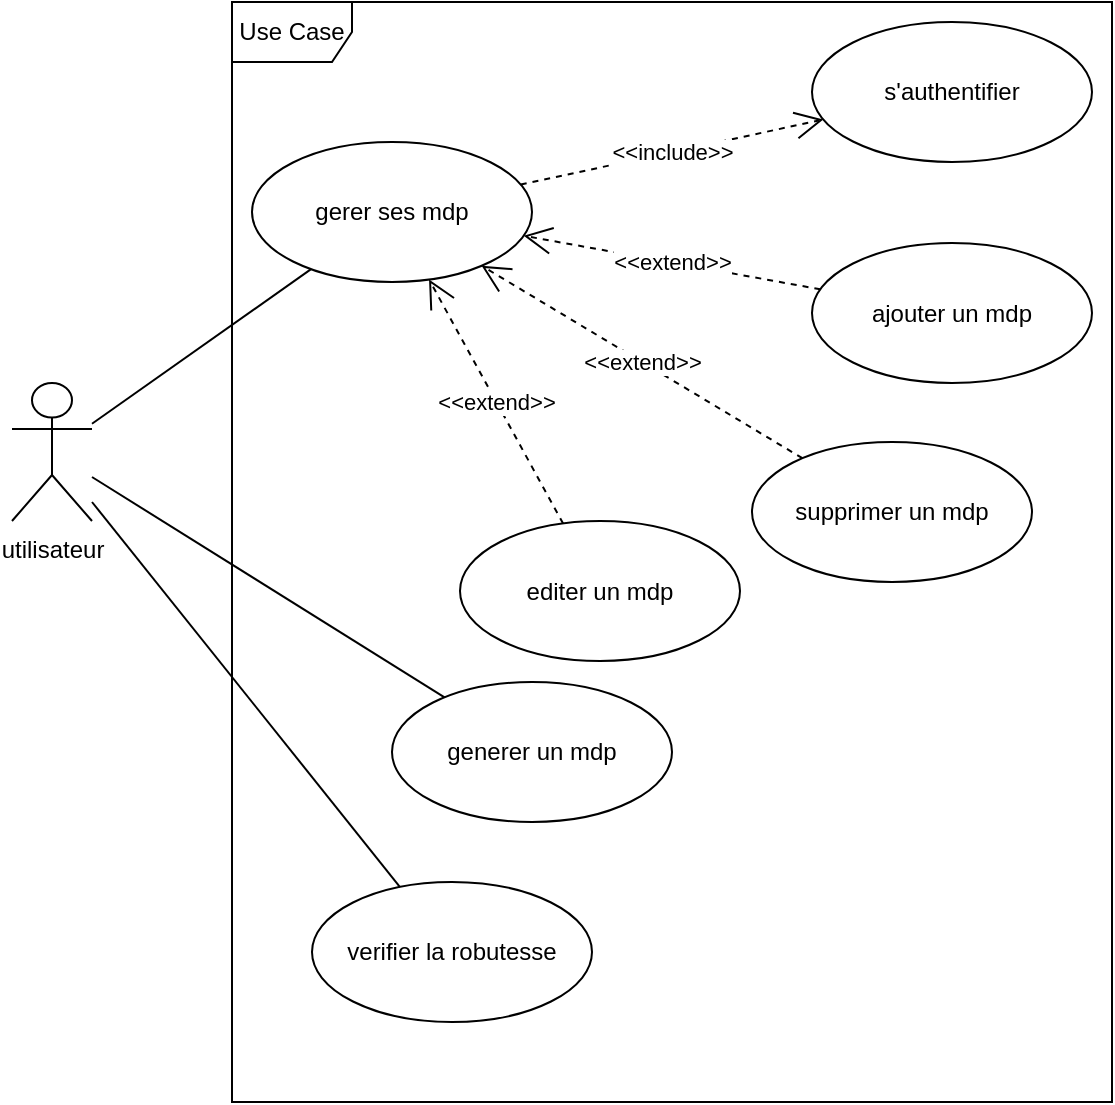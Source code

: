 <mxfile version="20.5.3" type="github">
  <diagram id="EZfjlVm1F-sVhCLYg_BL" name="Page-1">
    <mxGraphModel dx="782" dy="436" grid="1" gridSize="10" guides="1" tooltips="1" connect="1" arrows="1" fold="1" page="1" pageScale="1" pageWidth="827" pageHeight="1169" math="0" shadow="0">
      <root>
        <mxCell id="0" />
        <mxCell id="1" parent="0" />
        <mxCell id="ndePbhPjDnnVmBp4KooU-1" value="Use Case" style="shape=umlFrame;whiteSpace=wrap;html=1;" vertex="1" parent="1">
          <mxGeometry x="500" y="160" width="440" height="550" as="geometry" />
        </mxCell>
        <mxCell id="ndePbhPjDnnVmBp4KooU-2" value="s&#39;authentifier" style="ellipse;whiteSpace=wrap;html=1;" vertex="1" parent="1">
          <mxGeometry x="790" y="170" width="140" height="70" as="geometry" />
        </mxCell>
        <mxCell id="ndePbhPjDnnVmBp4KooU-3" value="ajouter un mdp" style="ellipse;whiteSpace=wrap;html=1;" vertex="1" parent="1">
          <mxGeometry x="790" y="280.5" width="140" height="70" as="geometry" />
        </mxCell>
        <mxCell id="ndePbhPjDnnVmBp4KooU-4" value="editer un mdp" style="ellipse;whiteSpace=wrap;html=1;" vertex="1" parent="1">
          <mxGeometry x="614" y="419.5" width="140" height="70" as="geometry" />
        </mxCell>
        <mxCell id="ndePbhPjDnnVmBp4KooU-5" value="supprimer un mdp" style="ellipse;whiteSpace=wrap;html=1;" vertex="1" parent="1">
          <mxGeometry x="760" y="380" width="140" height="70" as="geometry" />
        </mxCell>
        <mxCell id="ndePbhPjDnnVmBp4KooU-6" value="utilisateur" style="shape=umlActor;verticalLabelPosition=bottom;verticalAlign=top;html=1;outlineConnect=0;" vertex="1" parent="1">
          <mxGeometry x="390" y="350.5" width="40" height="69" as="geometry" />
        </mxCell>
        <mxCell id="ndePbhPjDnnVmBp4KooU-7" value="gerer ses mdp" style="ellipse;whiteSpace=wrap;html=1;" vertex="1" parent="1">
          <mxGeometry x="510" y="230" width="140" height="70" as="geometry" />
        </mxCell>
        <mxCell id="ndePbhPjDnnVmBp4KooU-8" value="&amp;lt;&amp;lt;include&amp;gt;&amp;gt;" style="endArrow=open;endSize=12;dashed=1;html=1;rounded=0;" edge="1" parent="1" source="ndePbhPjDnnVmBp4KooU-7" target="ndePbhPjDnnVmBp4KooU-2">
          <mxGeometry width="160" relative="1" as="geometry">
            <mxPoint x="690" y="240" as="sourcePoint" />
            <mxPoint x="720" y="360" as="targetPoint" />
            <Array as="points" />
          </mxGeometry>
        </mxCell>
        <mxCell id="ndePbhPjDnnVmBp4KooU-9" value="&amp;lt;&amp;lt;extend&amp;gt;&amp;gt;" style="endArrow=open;endSize=12;dashed=1;html=1;rounded=0;" edge="1" parent="1" source="ndePbhPjDnnVmBp4KooU-3" target="ndePbhPjDnnVmBp4KooU-7">
          <mxGeometry width="160" relative="1" as="geometry">
            <mxPoint x="560" y="350" as="sourcePoint" />
            <mxPoint x="720" y="350" as="targetPoint" />
          </mxGeometry>
        </mxCell>
        <mxCell id="ndePbhPjDnnVmBp4KooU-10" value="&amp;lt;&amp;lt;extend&amp;gt;&amp;gt;" style="endArrow=open;endSize=12;dashed=1;html=1;rounded=0;" edge="1" parent="1" source="ndePbhPjDnnVmBp4KooU-5" target="ndePbhPjDnnVmBp4KooU-7">
          <mxGeometry width="160" relative="1" as="geometry">
            <mxPoint x="772.719" y="398.084" as="sourcePoint" />
            <mxPoint x="641.305" y="361.895" as="targetPoint" />
            <Array as="points" />
          </mxGeometry>
        </mxCell>
        <mxCell id="ndePbhPjDnnVmBp4KooU-11" value="&amp;lt;&amp;lt;extend&amp;gt;&amp;gt;" style="endArrow=open;endSize=12;dashed=1;html=1;rounded=0;" edge="1" parent="1" source="ndePbhPjDnnVmBp4KooU-4" target="ndePbhPjDnnVmBp4KooU-7">
          <mxGeometry width="160" relative="1" as="geometry">
            <mxPoint x="700.03" y="440.357" as="sourcePoint" />
            <mxPoint x="650.101" y="269.634" as="targetPoint" />
            <Array as="points" />
          </mxGeometry>
        </mxCell>
        <mxCell id="ndePbhPjDnnVmBp4KooU-12" value="generer un mdp" style="ellipse;whiteSpace=wrap;html=1;" vertex="1" parent="1">
          <mxGeometry x="580" y="500" width="140" height="70" as="geometry" />
        </mxCell>
        <mxCell id="ndePbhPjDnnVmBp4KooU-13" value="verifier la robutesse" style="ellipse;whiteSpace=wrap;html=1;" vertex="1" parent="1">
          <mxGeometry x="540" y="600" width="140" height="70" as="geometry" />
        </mxCell>
        <mxCell id="ndePbhPjDnnVmBp4KooU-14" value="" style="endArrow=none;html=1;rounded=0;" edge="1" parent="1" source="ndePbhPjDnnVmBp4KooU-6" target="ndePbhPjDnnVmBp4KooU-7">
          <mxGeometry width="50" height="50" relative="1" as="geometry">
            <mxPoint x="620" y="370" as="sourcePoint" />
            <mxPoint x="670" y="320" as="targetPoint" />
          </mxGeometry>
        </mxCell>
        <mxCell id="ndePbhPjDnnVmBp4KooU-15" value="" style="endArrow=none;html=1;rounded=0;" edge="1" parent="1" source="ndePbhPjDnnVmBp4KooU-6" target="ndePbhPjDnnVmBp4KooU-13">
          <mxGeometry width="50" height="50" relative="1" as="geometry">
            <mxPoint x="530" y="430" as="sourcePoint" />
            <mxPoint x="580" y="380" as="targetPoint" />
          </mxGeometry>
        </mxCell>
        <mxCell id="ndePbhPjDnnVmBp4KooU-16" value="" style="endArrow=none;html=1;rounded=0;" edge="1" parent="1" source="ndePbhPjDnnVmBp4KooU-6" target="ndePbhPjDnnVmBp4KooU-12">
          <mxGeometry width="50" height="50" relative="1" as="geometry">
            <mxPoint x="540" y="440" as="sourcePoint" />
            <mxPoint x="590" y="390" as="targetPoint" />
          </mxGeometry>
        </mxCell>
      </root>
    </mxGraphModel>
  </diagram>
</mxfile>
